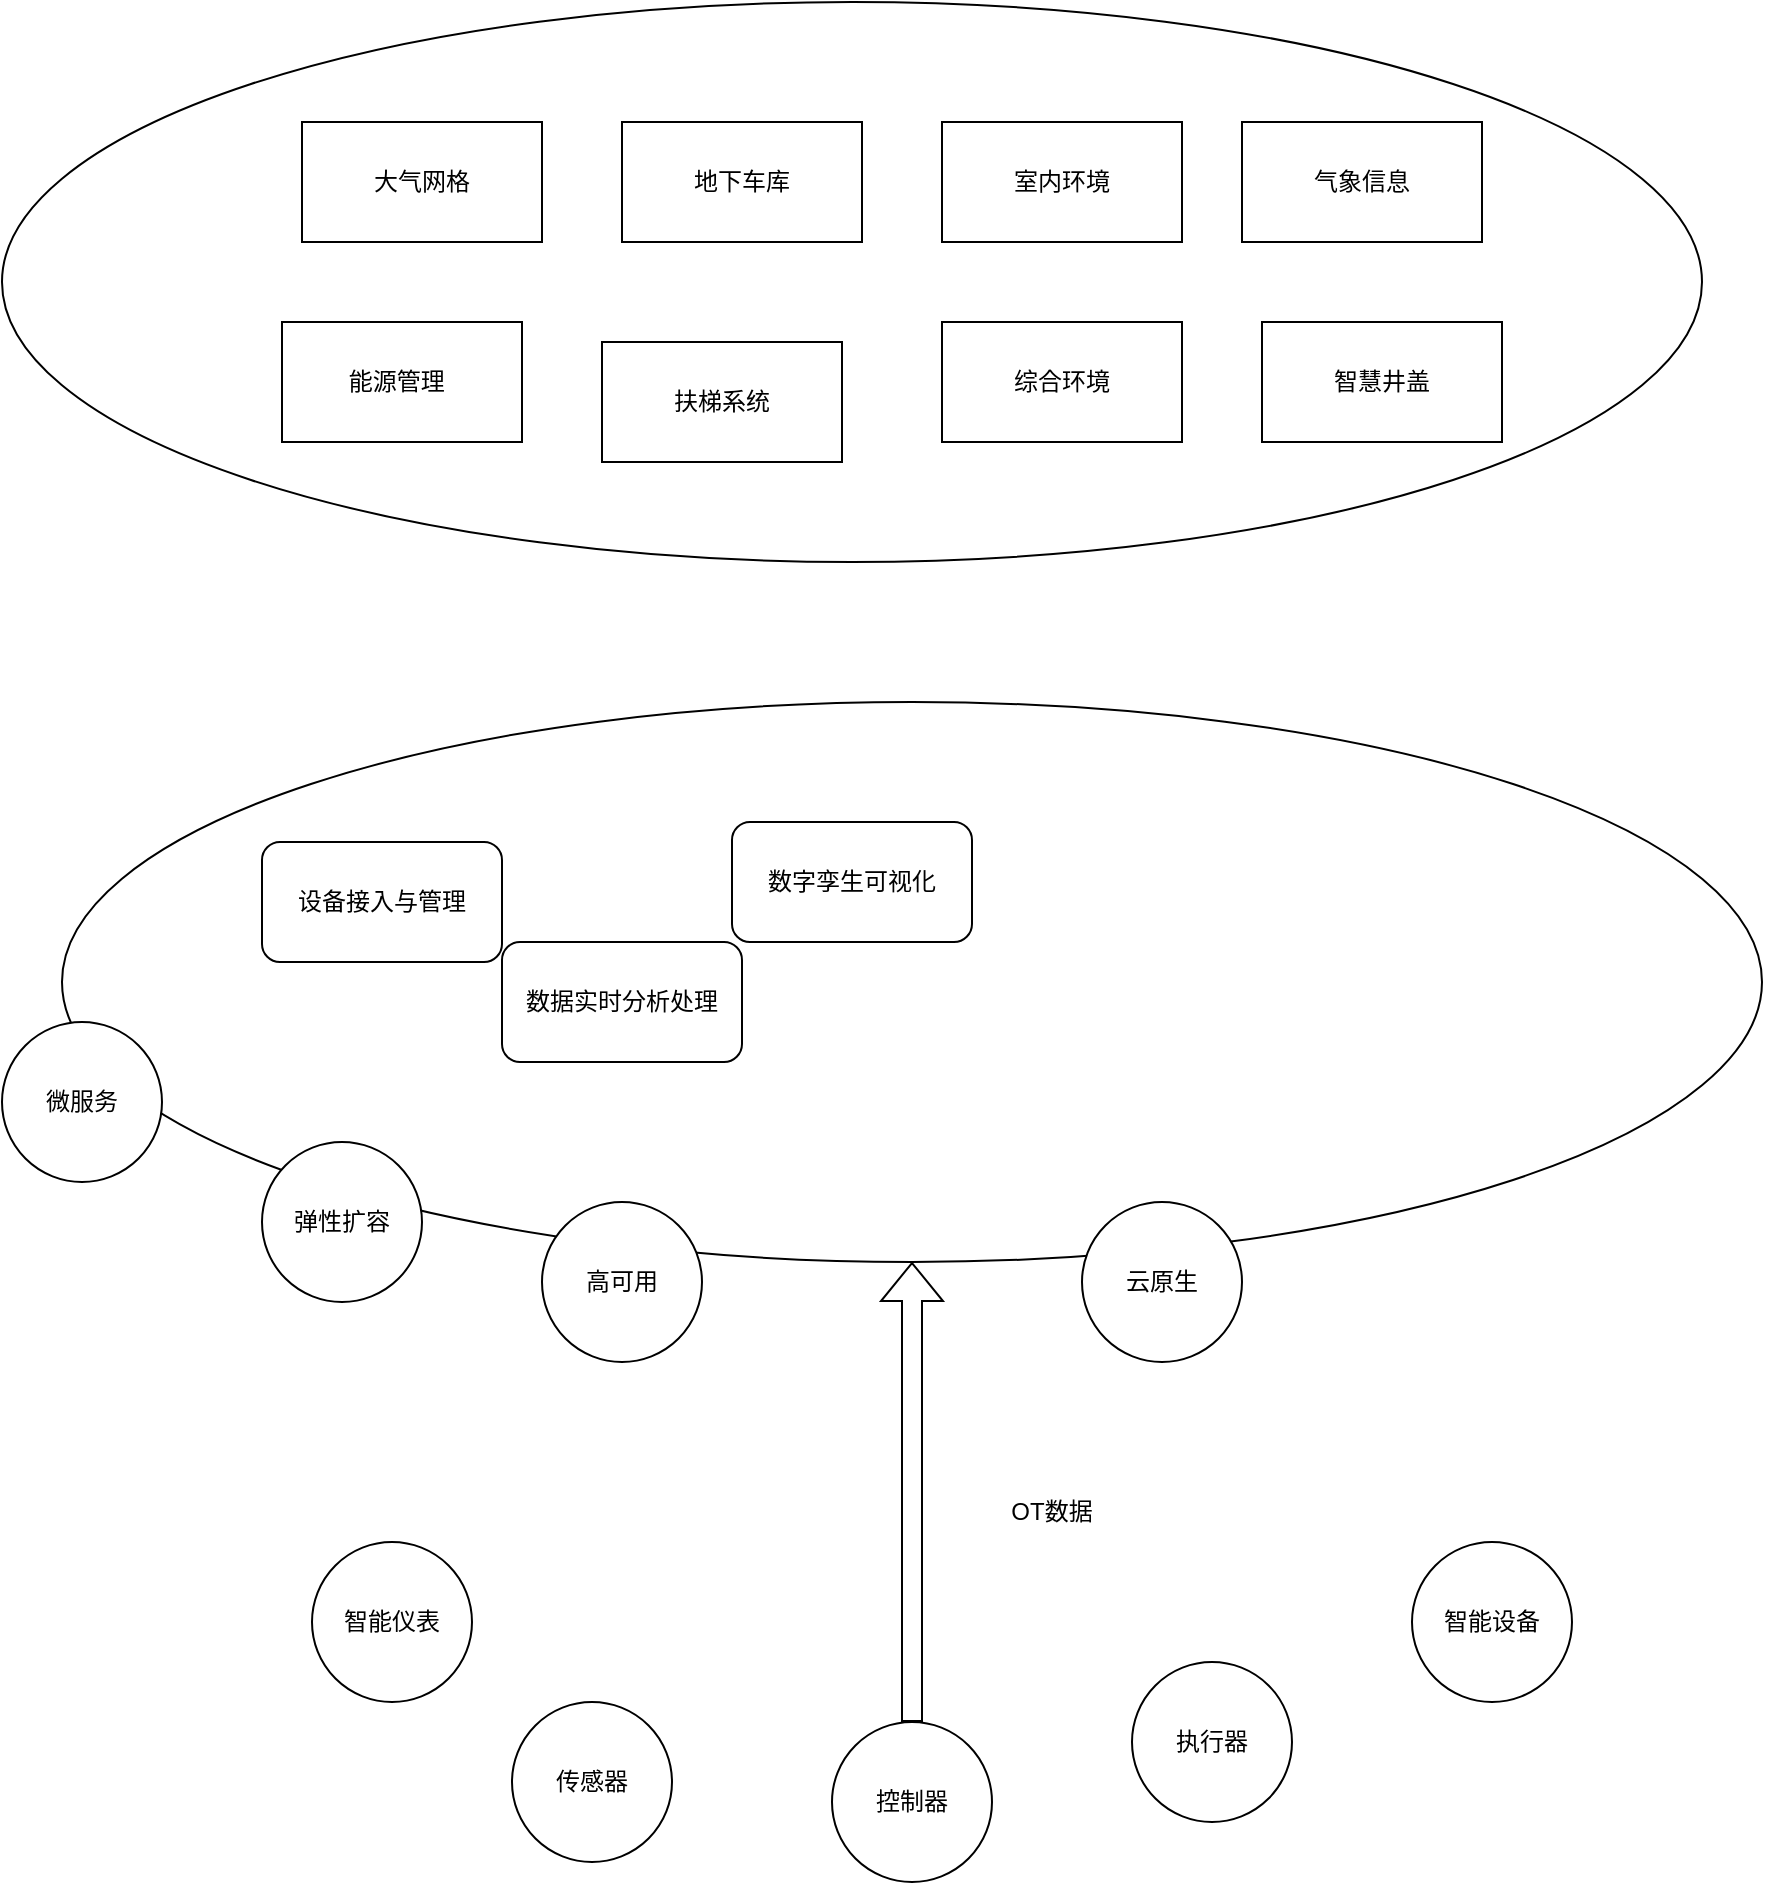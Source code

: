 <mxfile version="21.8.0" type="github" pages="2">
  <diagram name="第 1 页" id="m4n6hDYsiDirdl6bRJB4">
    <mxGraphModel dx="2449" dy="1529" grid="1" gridSize="10" guides="1" tooltips="1" connect="1" arrows="1" fold="1" page="0" pageScale="1" pageWidth="827" pageHeight="1169" math="0" shadow="0">
      <root>
        <mxCell id="0" />
        <mxCell id="1" parent="0" />
        <mxCell id="A2RylT53l24fVbUSSpzr-11" value="" style="ellipse;whiteSpace=wrap;html=1;" vertex="1" parent="1">
          <mxGeometry x="-100" y="330" width="850" height="280" as="geometry" />
        </mxCell>
        <mxCell id="A2RylT53l24fVbUSSpzr-12" value="传感器" style="ellipse;whiteSpace=wrap;html=1;aspect=fixed;" vertex="1" parent="1">
          <mxGeometry x="125" y="830" width="80" height="80" as="geometry" />
        </mxCell>
        <mxCell id="A2RylT53l24fVbUSSpzr-13" value="智能仪表" style="ellipse;whiteSpace=wrap;html=1;aspect=fixed;" vertex="1" parent="1">
          <mxGeometry x="25" y="750" width="80" height="80" as="geometry" />
        </mxCell>
        <mxCell id="A2RylT53l24fVbUSSpzr-14" value="智能设备" style="ellipse;whiteSpace=wrap;html=1;aspect=fixed;" vertex="1" parent="1">
          <mxGeometry x="575" y="750" width="80" height="80" as="geometry" />
        </mxCell>
        <mxCell id="9fvfTQMUhs5BRGIVsg79-3" style="edgeStyle=none;shape=flexArrow;rounded=0;orthogonalLoop=1;jettySize=auto;html=1;exitX=0.5;exitY=0;exitDx=0;exitDy=0;" edge="1" parent="1" source="A2RylT53l24fVbUSSpzr-15" target="A2RylT53l24fVbUSSpzr-11">
          <mxGeometry relative="1" as="geometry" />
        </mxCell>
        <mxCell id="A2RylT53l24fVbUSSpzr-15" value="控制器" style="ellipse;whiteSpace=wrap;html=1;aspect=fixed;" vertex="1" parent="1">
          <mxGeometry x="285" y="840" width="80" height="80" as="geometry" />
        </mxCell>
        <mxCell id="A2RylT53l24fVbUSSpzr-16" value="执行器" style="ellipse;whiteSpace=wrap;html=1;aspect=fixed;" vertex="1" parent="1">
          <mxGeometry x="435" y="810" width="80" height="80" as="geometry" />
        </mxCell>
        <mxCell id="A2RylT53l24fVbUSSpzr-18" value="设备接入与管理" style="rounded=1;whiteSpace=wrap;html=1;" vertex="1" parent="1">
          <mxGeometry y="400" width="120" height="60" as="geometry" />
        </mxCell>
        <mxCell id="A2RylT53l24fVbUSSpzr-19" value="数据实时分析处理" style="rounded=1;whiteSpace=wrap;html=1;" vertex="1" parent="1">
          <mxGeometry x="120" y="450" width="120" height="60" as="geometry" />
        </mxCell>
        <mxCell id="A2RylT53l24fVbUSSpzr-20" value="数字孪生可视化" style="rounded=1;whiteSpace=wrap;html=1;" vertex="1" parent="1">
          <mxGeometry x="235" y="390" width="120" height="60" as="geometry" />
        </mxCell>
        <mxCell id="tzziDudDFbOAvPlbdZH2-1" value="微服务" style="ellipse;whiteSpace=wrap;html=1;aspect=fixed;" vertex="1" parent="1">
          <mxGeometry x="-130" y="490" width="80" height="80" as="geometry" />
        </mxCell>
        <mxCell id="tzziDudDFbOAvPlbdZH2-2" value="弹性扩容" style="ellipse;whiteSpace=wrap;html=1;aspect=fixed;" vertex="1" parent="1">
          <mxGeometry y="550" width="80" height="80" as="geometry" />
        </mxCell>
        <mxCell id="tzziDudDFbOAvPlbdZH2-3" value="高可用" style="ellipse;whiteSpace=wrap;html=1;aspect=fixed;" vertex="1" parent="1">
          <mxGeometry x="140" y="580" width="80" height="80" as="geometry" />
        </mxCell>
        <mxCell id="tzziDudDFbOAvPlbdZH2-4" value="" style="group" vertex="1" connectable="0" parent="1">
          <mxGeometry x="-130" y="-20" width="850" height="280" as="geometry" />
        </mxCell>
        <mxCell id="A2RylT53l24fVbUSSpzr-9" value="" style="ellipse;whiteSpace=wrap;html=1;" vertex="1" parent="tzziDudDFbOAvPlbdZH2-4">
          <mxGeometry width="850" height="280" as="geometry" />
        </mxCell>
        <mxCell id="A2RylT53l24fVbUSSpzr-1" value="大气网格" style="rounded=0;whiteSpace=wrap;html=1;" vertex="1" parent="tzziDudDFbOAvPlbdZH2-4">
          <mxGeometry x="150" y="60" width="120" height="60" as="geometry" />
        </mxCell>
        <mxCell id="A2RylT53l24fVbUSSpzr-2" value="能源管理&lt;span style=&quot;white-space: pre;&quot;&gt;&#x9;&lt;/span&gt;" style="rounded=0;whiteSpace=wrap;html=1;" vertex="1" parent="tzziDudDFbOAvPlbdZH2-4">
          <mxGeometry x="140" y="160" width="120" height="60" as="geometry" />
        </mxCell>
        <mxCell id="A2RylT53l24fVbUSSpzr-3" value="地下车库" style="rounded=0;whiteSpace=wrap;html=1;" vertex="1" parent="tzziDudDFbOAvPlbdZH2-4">
          <mxGeometry x="310" y="60" width="120" height="60" as="geometry" />
        </mxCell>
        <mxCell id="A2RylT53l24fVbUSSpzr-4" value="扶梯系统" style="rounded=0;whiteSpace=wrap;html=1;" vertex="1" parent="tzziDudDFbOAvPlbdZH2-4">
          <mxGeometry x="300" y="170" width="120" height="60" as="geometry" />
        </mxCell>
        <mxCell id="A2RylT53l24fVbUSSpzr-5" value="综合环境" style="rounded=0;whiteSpace=wrap;html=1;" vertex="1" parent="tzziDudDFbOAvPlbdZH2-4">
          <mxGeometry x="470" y="160" width="120" height="60" as="geometry" />
        </mxCell>
        <mxCell id="A2RylT53l24fVbUSSpzr-6" value="室内环境" style="rounded=0;whiteSpace=wrap;html=1;" vertex="1" parent="tzziDudDFbOAvPlbdZH2-4">
          <mxGeometry x="470" y="60" width="120" height="60" as="geometry" />
        </mxCell>
        <mxCell id="A2RylT53l24fVbUSSpzr-7" value="气象信息" style="rounded=0;whiteSpace=wrap;html=1;" vertex="1" parent="tzziDudDFbOAvPlbdZH2-4">
          <mxGeometry x="620" y="60" width="120" height="60" as="geometry" />
        </mxCell>
        <mxCell id="A2RylT53l24fVbUSSpzr-8" value="智慧井盖" style="rounded=0;whiteSpace=wrap;html=1;" vertex="1" parent="tzziDudDFbOAvPlbdZH2-4">
          <mxGeometry x="630" y="160" width="120" height="60" as="geometry" />
        </mxCell>
        <mxCell id="9fvfTQMUhs5BRGIVsg79-1" value="云原生" style="ellipse;whiteSpace=wrap;html=1;aspect=fixed;" vertex="1" parent="1">
          <mxGeometry x="410" y="580" width="80" height="80" as="geometry" />
        </mxCell>
        <mxCell id="9fvfTQMUhs5BRGIVsg79-4" value="OT数据" style="text;html=1;strokeColor=none;fillColor=none;align=center;verticalAlign=middle;whiteSpace=wrap;rounded=0;" vertex="1" parent="1">
          <mxGeometry x="365" y="720" width="60" height="30" as="geometry" />
        </mxCell>
      </root>
    </mxGraphModel>
  </diagram>
  <diagram id="pRVTCiDznoJP4SaoYn0O" name="第 2 页">
    <mxGraphModel dx="2234" dy="1190" grid="1" gridSize="10" guides="1" tooltips="1" connect="1" arrows="1" fold="1" page="0" pageScale="1" pageWidth="827" pageHeight="1169" background="none" math="0" shadow="0">
      <root>
        <mxCell id="0" />
        <mxCell id="1" parent="0" />
        <mxCell id="f5ulscrtCfo3O-M_z-IR-1" value="" style="rounded=0;whiteSpace=wrap;html=1;" vertex="1" parent="1">
          <mxGeometry x="-440" y="-160" width="1220" height="690" as="geometry" />
        </mxCell>
        <mxCell id="f5ulscrtCfo3O-M_z-IR-2" value="" style="rounded=0;whiteSpace=wrap;html=1;" vertex="1" parent="1">
          <mxGeometry x="-440" y="-160" width="1220" height="80" as="geometry" />
        </mxCell>
        <mxCell id="f5ulscrtCfo3O-M_z-IR-3" value="解决方案" style="rounded=0;whiteSpace=wrap;html=1;" vertex="1" parent="1">
          <mxGeometry x="-440" y="-160" width="120" height="80" as="geometry" />
        </mxCell>
        <mxCell id="f5ulscrtCfo3O-M_z-IR-5" value="气象信息" style="ellipse;shape=cloud;whiteSpace=wrap;html=1;" vertex="1" parent="1">
          <mxGeometry x="-290" y="-165" width="120" height="80" as="geometry" />
        </mxCell>
        <mxCell id="HFZHDvBWf78-072OfC1B-1" value="地下车库" style="ellipse;shape=cloud;whiteSpace=wrap;html=1;" vertex="1" parent="1">
          <mxGeometry x="-140" y="-165" width="120" height="80" as="geometry" />
        </mxCell>
        <mxCell id="HFZHDvBWf78-072OfC1B-2" value="室内环境" style="ellipse;shape=cloud;whiteSpace=wrap;html=1;" vertex="1" parent="1">
          <mxGeometry x="10" y="-165" width="120" height="80" as="geometry" />
        </mxCell>
        <mxCell id="HFZHDvBWf78-072OfC1B-3" value="大气网格" style="ellipse;shape=cloud;whiteSpace=wrap;html=1;" vertex="1" parent="1">
          <mxGeometry x="190" y="-165" width="120" height="80" as="geometry" />
        </mxCell>
        <mxCell id="HFZHDvBWf78-072OfC1B-4" value="能源管理" style="ellipse;shape=cloud;whiteSpace=wrap;html=1;" vertex="1" parent="1">
          <mxGeometry x="370" y="-165" width="120" height="80" as="geometry" />
        </mxCell>
        <mxCell id="HFZHDvBWf78-072OfC1B-5" value="扶梯系统" style="ellipse;shape=cloud;whiteSpace=wrap;html=1;" vertex="1" parent="1">
          <mxGeometry x="580" y="-165" width="120" height="80" as="geometry" />
        </mxCell>
        <mxCell id="HFZHDvBWf78-072OfC1B-9" value="" style="rounded=0;whiteSpace=wrap;html=1;" vertex="1" parent="1">
          <mxGeometry x="-440" y="390" width="1220" height="140" as="geometry" />
        </mxCell>
        <mxCell id="HFZHDvBWf78-072OfC1B-7" value="Iaas" style="rounded=0;whiteSpace=wrap;html=1;" vertex="1" parent="1">
          <mxGeometry x="-440" y="390" width="120" height="140" as="geometry" />
        </mxCell>
        <mxCell id="HFZHDvBWf78-072OfC1B-11" value="" style="rounded=0;whiteSpace=wrap;html=1;" vertex="1" parent="1">
          <mxGeometry x="-320" y="470" width="520" height="60" as="geometry" />
        </mxCell>
        <mxCell id="HFZHDvBWf78-072OfC1B-12" value="" style="rounded=0;whiteSpace=wrap;html=1;" vertex="1" parent="1">
          <mxGeometry x="-320" y="390" width="120" height="60" as="geometry" />
        </mxCell>
        <mxCell id="HFZHDvBWf78-072OfC1B-13" value="公有云" style="text;html=1;strokeColor=none;fillColor=none;align=center;verticalAlign=middle;whiteSpace=wrap;rounded=0;" vertex="1" parent="1">
          <mxGeometry x="-320" y="485" width="60" height="30" as="geometry" />
        </mxCell>
        <mxCell id="HFZHDvBWf78-072OfC1B-14" value="" style="rounded=0;whiteSpace=wrap;html=1;" vertex="1" parent="1">
          <mxGeometry x="260" y="470" width="520" height="60" as="geometry" />
        </mxCell>
        <mxCell id="oORojC2WzDqyx_4yr0OH-1" value="阿里云" style="rounded=0;whiteSpace=wrap;html=1;" vertex="1" parent="1">
          <mxGeometry x="-210" y="470" width="120" height="60" as="geometry" />
        </mxCell>
        <mxCell id="oORojC2WzDqyx_4yr0OH-2" value="aws" style="rounded=0;whiteSpace=wrap;html=1;" vertex="1" parent="1">
          <mxGeometry x="-70" y="470" width="120" height="60" as="geometry" />
        </mxCell>
        <mxCell id="oORojC2WzDqyx_4yr0OH-3" value="Azure" style="rounded=0;whiteSpace=wrap;html=1;" vertex="1" parent="1">
          <mxGeometry x="70" y="470" width="120" height="60" as="geometry" />
        </mxCell>
        <mxCell id="oORojC2WzDqyx_4yr0OH-4" value="私有云" style="text;html=1;strokeColor=none;fillColor=none;align=center;verticalAlign=middle;whiteSpace=wrap;rounded=0;" vertex="1" parent="1">
          <mxGeometry x="260" y="485" width="60" height="30" as="geometry" />
        </mxCell>
        <mxCell id="oORojC2WzDqyx_4yr0OH-5" value="openstack" style="rounded=0;whiteSpace=wrap;html=1;" vertex="1" parent="1">
          <mxGeometry x="480" y="470" width="120" height="60" as="geometry" />
        </mxCell>
      </root>
    </mxGraphModel>
  </diagram>
</mxfile>
